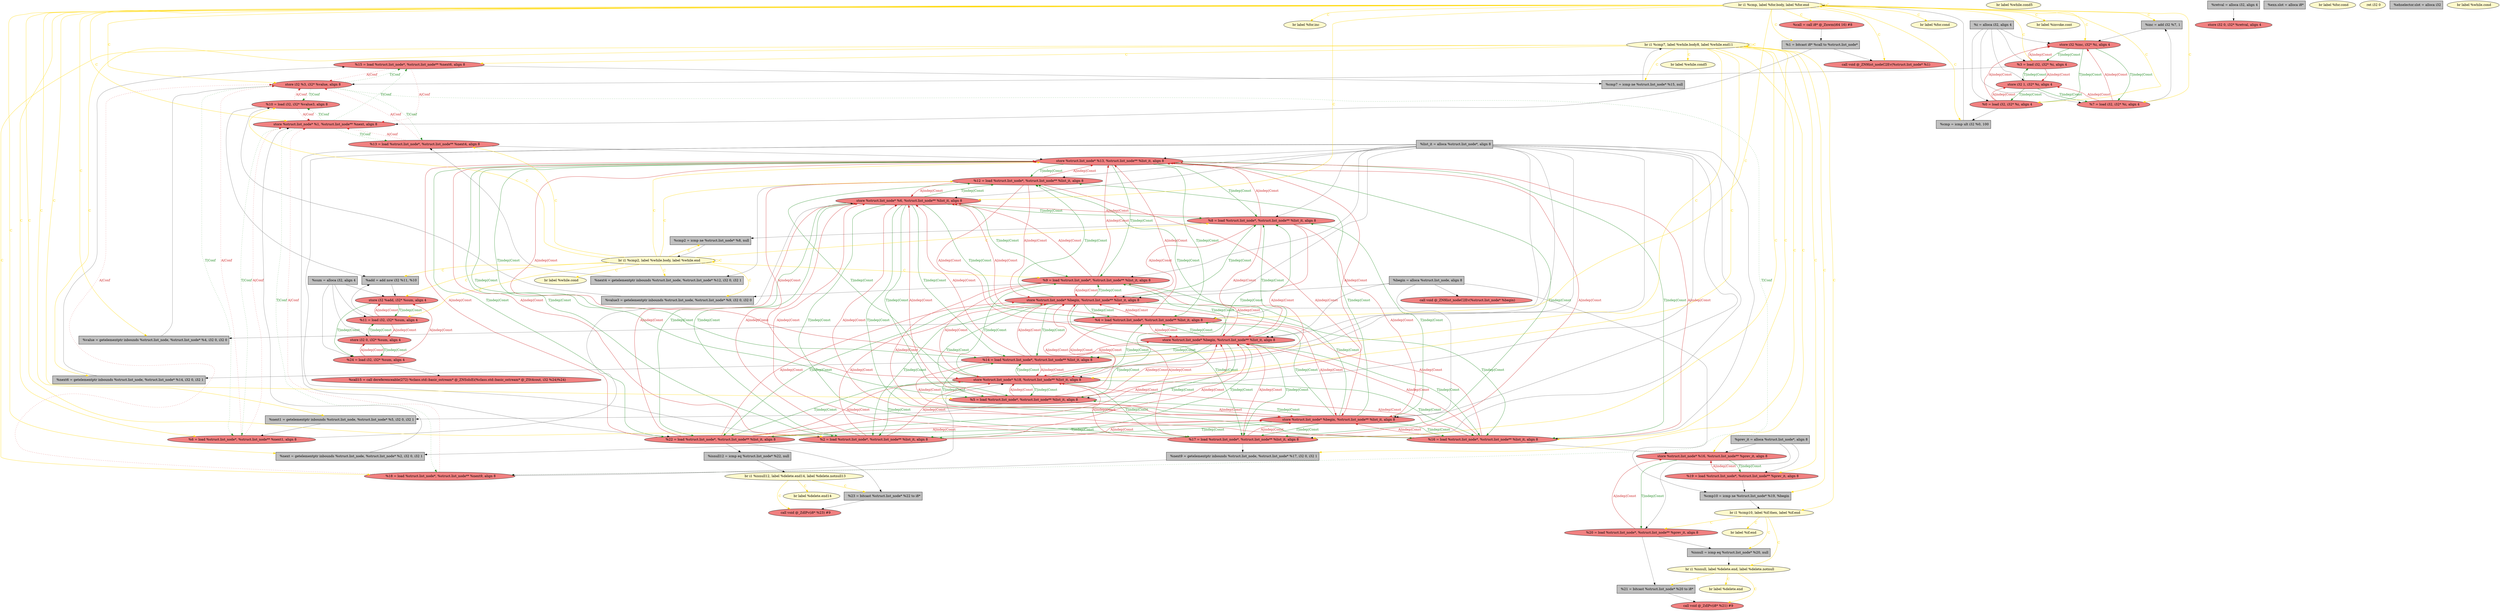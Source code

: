 
digraph G {


node100 [fillcolor=lemonchiffon,label="  br i1 %cmp7, label %while.body8, label %while.end11",shape=ellipse,style=filled ]
node97 [fillcolor=lightcoral,label="  %15 = load %struct.list_node*, %struct.list_node** %next6, align 8",shape=ellipse,style=filled ]
node99 [fillcolor=lightcoral,label="  %11 = load i32, i32* %sum, align 4",shape=ellipse,style=filled ]
node96 [fillcolor=lemonchiffon,label="  br label %delete.end",shape=ellipse,style=filled ]
node95 [fillcolor=lemonchiffon,label="  br label %while.cond5",shape=ellipse,style=filled ]
node93 [fillcolor=lightcoral,label="  store %struct.list_node* %16, %struct.list_node** %prev_it, align 8",shape=ellipse,style=filled ]
node46 [fillcolor=lightcoral,label="  %call = call i8* @_Znwm(i64 16) #8",shape=ellipse,style=filled ]
node34 [fillcolor=grey,label="  %value = getelementptr inbounds %struct.list_node, %struct.list_node* %4, i32 0, i32 0",shape=rectangle,style=filled ]
node56 [fillcolor=lightcoral,label="  %6 = load %struct.list_node*, %struct.list_node** %next1, align 8",shape=ellipse,style=filled ]
node42 [fillcolor=lightcoral,label="  store %struct.list_node* %6, %struct.list_node** %list_it, align 8",shape=ellipse,style=filled ]
node32 [fillcolor=grey,label="  %retval = alloca i32, align 4",shape=rectangle,style=filled ]
node68 [fillcolor=lightcoral,label="  call void @_ZN9list_nodeC2Ev(%struct.list_node* %begin)",shape=ellipse,style=filled ]
node38 [fillcolor=grey,label="  %1 = bitcast i8* %call to %struct.list_node*",shape=rectangle,style=filled ]
node33 [fillcolor=grey,label="  %21 = bitcast %struct.list_node* %20 to i8*",shape=rectangle,style=filled ]
node53 [fillcolor=grey,label="  %23 = bitcast %struct.list_node* %22 to i8*",shape=rectangle,style=filled ]
node43 [fillcolor=lightcoral,label="  store %struct.list_node* %18, %struct.list_node** %list_it, align 8",shape=ellipse,style=filled ]
node40 [fillcolor=lightcoral,label="  %18 = load %struct.list_node*, %struct.list_node** %next9, align 8",shape=ellipse,style=filled ]
node41 [fillcolor=lightcoral,label="  %12 = load %struct.list_node*, %struct.list_node** %list_it, align 8",shape=ellipse,style=filled ]
node62 [fillcolor=grey,label="  %list_it = alloca %struct.list_node*, align 8",shape=rectangle,style=filled ]
node50 [fillcolor=lemonchiffon,label="  br label %delete.end14",shape=ellipse,style=filled ]
node22 [fillcolor=grey,label="  %inc = add i32 %7, 1",shape=rectangle,style=filled ]
node57 [fillcolor=lemonchiffon,label="  br label %for.inc",shape=ellipse,style=filled ]
node24 [fillcolor=grey,label="  %exn.slot = alloca i8*",shape=rectangle,style=filled ]
node18 [fillcolor=grey,label="  %isnull = icmp eq %struct.list_node* %20, null",shape=rectangle,style=filled ]
node39 [fillcolor=lemonchiffon,label="  br label %if.end",shape=ellipse,style=filled ]
node45 [fillcolor=lightcoral,label="  store i32 %3, i32* %value, align 8",shape=ellipse,style=filled ]
node31 [fillcolor=grey,label="  %i = alloca i32, align 4",shape=rectangle,style=filled ]
node17 [fillcolor=lemonchiffon,label="  br i1 %isnull, label %delete.end, label %delete.notnull",shape=ellipse,style=filled ]
node72 [fillcolor=lemonchiffon,label="  br label %for.cond",shape=ellipse,style=filled ]
node92 [fillcolor=lightcoral,label="  store %struct.list_node* %begin, %struct.list_node** %list_it, align 8",shape=ellipse,style=filled ]
node70 [fillcolor=lightcoral,label="  store i32 %add, i32* %sum, align 4",shape=ellipse,style=filled ]
node36 [fillcolor=grey,label="  %cmp = icmp ult i32 %0, 100",shape=rectangle,style=filled ]
node52 [fillcolor=lemonchiffon,label="  ret i32 0",shape=ellipse,style=filled ]
node20 [fillcolor=grey,label="  %next9 = getelementptr inbounds %struct.list_node, %struct.list_node* %17, i32 0, i32 1",shape=rectangle,style=filled ]
node26 [fillcolor=grey,label="  %prev_it = alloca %struct.list_node*, align 8",shape=rectangle,style=filled ]
node29 [fillcolor=lightcoral,label="  %3 = load i32, i32* %i, align 4",shape=ellipse,style=filled ]
node35 [fillcolor=grey,label="  %ehselector.slot = alloca i32",shape=rectangle,style=filled ]
node49 [fillcolor=grey,label="  %next1 = getelementptr inbounds %struct.list_node, %struct.list_node* %5, i32 0, i32 1",shape=rectangle,style=filled ]
node64 [fillcolor=lightcoral,label="  call void @_ZdlPv(i8* %21) #9",shape=ellipse,style=filled ]
node73 [fillcolor=lightcoral,label="  store i32 1, i32* %i, align 4",shape=ellipse,style=filled ]
node89 [fillcolor=lightcoral,label="  %13 = load %struct.list_node*, %struct.list_node** %next4, align 8",shape=ellipse,style=filled ]
node15 [fillcolor=lemonchiffon,label="  br label %while.cond5",shape=ellipse,style=filled ]
node16 [fillcolor=grey,label="  %isnull12 = icmp eq %struct.list_node* %22, null",shape=rectangle,style=filled ]
node27 [fillcolor=lightcoral,label="  store %struct.list_node* %begin, %struct.list_node** %list_it, align 8",shape=ellipse,style=filled ]
node28 [fillcolor=lightcoral,label="  %7 = load i32, i32* %i, align 4",shape=ellipse,style=filled ]
node30 [fillcolor=grey,label="  %next6 = getelementptr inbounds %struct.list_node, %struct.list_node* %14, i32 0, i32 1",shape=rectangle,style=filled ]
node37 [fillcolor=grey,label="  %value3 = getelementptr inbounds %struct.list_node, %struct.list_node* %9, i32 0, i32 0",shape=rectangle,style=filled ]
node51 [fillcolor=lightcoral,label="  store %struct.list_node* %1, %struct.list_node** %next, align 8",shape=ellipse,style=filled ]
node47 [fillcolor=lightcoral,label="  call void @_ZN9list_nodeC2Ev(%struct.list_node* %1)",shape=ellipse,style=filled ]
node91 [fillcolor=lightcoral,label="  store %struct.list_node* %13, %struct.list_node** %list_it, align 8",shape=ellipse,style=filled ]
node85 [fillcolor=lightcoral,label="  %call15 = call dereferenceable(272) %class.std::basic_ostream* @_ZNSolsEi(%class.std::basic_ostream* @_ZSt4cout, i32 %24)%24)",shape=ellipse,style=filled ]
node55 [fillcolor=lightcoral,label="  call void @_ZdlPv(i8* %23) #9",shape=ellipse,style=filled ]
node58 [fillcolor=lightcoral,label="  %9 = load %struct.list_node*, %struct.list_node** %list_it, align 8",shape=ellipse,style=filled ]
node59 [fillcolor=lemonchiffon,label="  br label %for.cond",shape=ellipse,style=filled ]
node60 [fillcolor=lemonchiffon,label="  br i1 %cmp2, label %while.body, label %while.end",shape=ellipse,style=filled ]
node19 [fillcolor=lightcoral,label="  %24 = load i32, i32* %sum, align 4",shape=ellipse,style=filled ]
node63 [fillcolor=lightcoral,label="  %20 = load %struct.list_node*, %struct.list_node** %prev_it, align 8",shape=ellipse,style=filled ]
node76 [fillcolor=lemonchiffon,label="  br label %while.cond",shape=ellipse,style=filled ]
node65 [fillcolor=grey,label="  %begin = alloca %struct.list_node, align 8",shape=rectangle,style=filled ]
node44 [fillcolor=grey,label="  %next = getelementptr inbounds %struct.list_node, %struct.list_node* %2, i32 0, i32 1",shape=rectangle,style=filled ]
node66 [fillcolor=lightcoral,label="  store %struct.list_node* %begin, %struct.list_node** %list_it, align 8",shape=ellipse,style=filled ]
node21 [fillcolor=grey,label="  %cmp10 = icmp ne %struct.list_node* %19, %begin",shape=rectangle,style=filled ]
node25 [fillcolor=lightcoral,label="  store i32 %inc, i32* %i, align 4",shape=ellipse,style=filled ]
node69 [fillcolor=lightcoral,label="  %0 = load i32, i32* %i, align 4",shape=ellipse,style=filled ]
node94 [fillcolor=lemonchiffon,label="  br label %invoke.cont",shape=ellipse,style=filled ]
node81 [fillcolor=lemonchiffon,label="  br i1 %cmp10, label %if.then, label %if.end",shape=ellipse,style=filled ]
node98 [fillcolor=grey,label="  %cmp7 = icmp ne %struct.list_node* %15, null",shape=rectangle,style=filled ]
node71 [fillcolor=lightcoral,label="  store i32 0, i32* %retval, align 4",shape=ellipse,style=filled ]
node61 [fillcolor=grey,label="  %sum = alloca i32, align 4",shape=rectangle,style=filled ]
node74 [fillcolor=lightcoral,label="  %2 = load %struct.list_node*, %struct.list_node** %list_it, align 8",shape=ellipse,style=filled ]
node75 [fillcolor=lightcoral,label="  %22 = load %struct.list_node*, %struct.list_node** %list_it, align 8",shape=ellipse,style=filled ]
node86 [fillcolor=grey,label="  %cmp2 = icmp ne %struct.list_node* %8, null",shape=rectangle,style=filled ]
node90 [fillcolor=lightcoral,label="  %10 = load i32, i32* %value3, align 8",shape=ellipse,style=filled ]
node77 [fillcolor=lemonchiffon,label="  br label %while.cond",shape=ellipse,style=filled ]
node78 [fillcolor=lightcoral,label="  %17 = load %struct.list_node*, %struct.list_node** %list_it, align 8",shape=ellipse,style=filled ]
node54 [fillcolor=lightcoral,label="  %16 = load %struct.list_node*, %struct.list_node** %list_it, align 8",shape=ellipse,style=filled ]
node79 [fillcolor=lemonchiffon,label="  br i1 %cmp, label %for.body, label %for.end",shape=ellipse,style=filled ]
node67 [fillcolor=lightcoral,label="  %5 = load %struct.list_node*, %struct.list_node** %list_it, align 8",shape=ellipse,style=filled ]
node80 [fillcolor=lightcoral,label="  store i32 0, i32* %sum, align 4",shape=ellipse,style=filled ]
node82 [fillcolor=lightcoral,label="  %14 = load %struct.list_node*, %struct.list_node** %list_it, align 8",shape=ellipse,style=filled ]
node23 [fillcolor=lightcoral,label="  %19 = load %struct.list_node*, %struct.list_node** %prev_it, align 8",shape=ellipse,style=filled ]
node83 [fillcolor=lightcoral,label="  %4 = load %struct.list_node*, %struct.list_node** %list_it, align 8",shape=ellipse,style=filled ]
node84 [fillcolor=lightcoral,label="  %8 = load %struct.list_node*, %struct.list_node** %list_it, align 8",shape=ellipse,style=filled ]
node87 [fillcolor=grey,label="  %next4 = getelementptr inbounds %struct.list_node, %struct.list_node* %12, i32 0, i32 1",shape=rectangle,style=filled ]
node48 [fillcolor=lemonchiffon,label="  br i1 %isnull12, label %delete.end14, label %delete.notnull13",shape=ellipse,style=filled ]
node88 [fillcolor=grey,label="  %add = add nsw i32 %11, %10",shape=rectangle,style=filled ]

node25->node69 [style=solid,color=forestgreen,label="T|indep|Const",penwidth=1.0,fontcolor=forestgreen ]
node42->node82 [style=solid,color=forestgreen,label="T|indep|Const",penwidth=1.0,fontcolor=forestgreen ]
node82->node42 [style=solid,color=firebrick3,label="A|indep|Const",penwidth=1.0,fontcolor=firebrick3 ]
node91->node83 [style=solid,color=forestgreen,label="T|indep|Const",penwidth=1.0,fontcolor=forestgreen ]
node43->node84 [style=solid,color=forestgreen,label="T|indep|Const",penwidth=1.0,fontcolor=forestgreen ]
node74->node91 [style=solid,color=firebrick3,label="A|indep|Const",penwidth=1.0,fontcolor=firebrick3 ]
node99->node80 [style=solid,color=firebrick3,label="A|indep|Const",penwidth=1.0,fontcolor=firebrick3 ]
node56->node51 [style=dotted,color=firebrick3,label="A|Conf",penwidth=1.0,fontcolor=firebrick3 ]
node51->node89 [style=dotted,color=forestgreen,label="T|Conf",penwidth=1.0,fontcolor=forestgreen ]
node51->node97 [style=dotted,color=forestgreen,label="T|Conf",penwidth=1.0,fontcolor=forestgreen ]
node26->node63 [style=solid,color=black,label="",penwidth=0.5,fontcolor=black ]
node83->node92 [style=solid,color=firebrick3,label="A|indep|Const",penwidth=1.0,fontcolor=firebrick3 ]
node92->node83 [style=solid,color=forestgreen,label="T|indep|Const",penwidth=1.0,fontcolor=forestgreen ]
node66->node78 [style=solid,color=forestgreen,label="T|indep|Const",penwidth=1.0,fontcolor=forestgreen ]
node78->node66 [style=solid,color=firebrick3,label="A|indep|Const",penwidth=1.0,fontcolor=firebrick3 ]
node84->node91 [style=solid,color=firebrick3,label="A|indep|Const",penwidth=1.0,fontcolor=firebrick3 ]
node25->node29 [style=solid,color=forestgreen,label="T|indep|Const",penwidth=1.0,fontcolor=forestgreen ]
node83->node43 [style=solid,color=firebrick3,label="A|indep|Const",penwidth=1.0,fontcolor=firebrick3 ]
node54->node93 [style=solid,color=black,label="",penwidth=0.5,fontcolor=black ]
node91->node84 [style=solid,color=forestgreen,label="T|indep|Const",penwidth=1.0,fontcolor=forestgreen ]
node79->node83 [style=solid,color=gold,label="C",penwidth=1.0,fontcolor=gold ]
node19->node70 [style=solid,color=firebrick3,label="A|indep|Const",penwidth=1.0,fontcolor=firebrick3 ]
node62->node54 [style=solid,color=black,label="",penwidth=0.5,fontcolor=black ]
node43->node83 [style=solid,color=forestgreen,label="T|indep|Const",penwidth=1.0,fontcolor=forestgreen ]
node40->node51 [style=dotted,color=firebrick3,label="A|Conf",penwidth=1.0,fontcolor=firebrick3 ]
node91->node54 [style=solid,color=forestgreen,label="T|indep|Const",penwidth=1.0,fontcolor=forestgreen ]
node91->node78 [style=solid,color=forestgreen,label="T|indep|Const",penwidth=1.0,fontcolor=forestgreen ]
node92->node54 [style=solid,color=forestgreen,label="T|indep|Const",penwidth=1.0,fontcolor=forestgreen ]
node97->node51 [style=dotted,color=firebrick3,label="A|Conf",penwidth=1.0,fontcolor=firebrick3 ]
node51->node90 [style=dotted,color=forestgreen,label="T|Conf",penwidth=1.0,fontcolor=forestgreen ]
node90->node51 [style=dotted,color=firebrick3,label="A|Conf",penwidth=1.0,fontcolor=firebrick3 ]
node43->node58 [style=solid,color=forestgreen,label="T|indep|Const",penwidth=1.0,fontcolor=forestgreen ]
node31->node29 [style=solid,color=black,label="",penwidth=0.5,fontcolor=black ]
node89->node45 [style=dotted,color=firebrick3,label="A|Conf",penwidth=1.0,fontcolor=firebrick3 ]
node40->node43 [style=solid,color=black,label="",penwidth=0.5,fontcolor=black ]
node31->node28 [style=solid,color=black,label="",penwidth=0.5,fontcolor=black ]
node60->node91 [style=solid,color=gold,label="C",penwidth=1.0,fontcolor=gold ]
node27->node75 [style=solid,color=forestgreen,label="T|indep|Const",penwidth=1.0,fontcolor=forestgreen ]
node75->node27 [style=solid,color=firebrick3,label="A|indep|Const",penwidth=1.0,fontcolor=firebrick3 ]
node80->node99 [style=solid,color=forestgreen,label="T|indep|Const",penwidth=1.0,fontcolor=forestgreen ]
node56->node42 [style=solid,color=black,label="",penwidth=0.5,fontcolor=black ]
node45->node89 [style=dotted,color=forestgreen,label="T|Conf",penwidth=1.0,fontcolor=forestgreen ]
node97->node98 [style=solid,color=black,label="",penwidth=0.5,fontcolor=black ]
node60->node90 [style=solid,color=gold,label="C",penwidth=1.0,fontcolor=gold ]
node83->node27 [style=solid,color=firebrick3,label="A|indep|Const",penwidth=1.0,fontcolor=firebrick3 ]
node62->node43 [style=solid,color=black,label="",penwidth=0.5,fontcolor=black ]
node34->node45 [style=solid,color=black,label="",penwidth=0.5,fontcolor=black ]
node44->node51 [style=solid,color=black,label="",penwidth=0.5,fontcolor=black ]
node28->node25 [style=solid,color=firebrick3,label="A|indep|Const",penwidth=1.0,fontcolor=firebrick3 ]
node89->node51 [style=dotted,color=firebrick3,label="A|Conf",penwidth=1.0,fontcolor=firebrick3 ]
node25->node28 [style=solid,color=forestgreen,label="T|indep|Const",penwidth=1.0,fontcolor=forestgreen ]
node49->node56 [style=solid,color=black,label="",penwidth=0.5,fontcolor=black ]
node92->node58 [style=solid,color=forestgreen,label="T|indep|Const",penwidth=1.0,fontcolor=forestgreen ]
node42->node54 [style=solid,color=forestgreen,label="T|indep|Const",penwidth=1.0,fontcolor=forestgreen ]
node91->node82 [style=solid,color=forestgreen,label="T|indep|Const",penwidth=1.0,fontcolor=forestgreen ]
node62->node92 [style=solid,color=black,label="",penwidth=0.5,fontcolor=black ]
node62->node84 [style=solid,color=black,label="",penwidth=0.5,fontcolor=black ]
node82->node30 [style=solid,color=black,label="",penwidth=0.5,fontcolor=black ]
node78->node20 [style=solid,color=black,label="",penwidth=0.5,fontcolor=black ]
node87->node89 [style=solid,color=black,label="",penwidth=0.5,fontcolor=black ]
node48->node53 [style=solid,color=gold,label="C",penwidth=1.0,fontcolor=gold ]
node84->node27 [style=solid,color=firebrick3,label="A|indep|Const",penwidth=1.0,fontcolor=firebrick3 ]
node27->node84 [style=solid,color=forestgreen,label="T|indep|Const",penwidth=1.0,fontcolor=forestgreen ]
node67->node27 [style=solid,color=firebrick3,label="A|indep|Const",penwidth=1.0,fontcolor=firebrick3 ]
node19->node85 [style=solid,color=black,label="",penwidth=0.5,fontcolor=black ]
node82->node91 [style=solid,color=firebrick3,label="A|indep|Const",penwidth=1.0,fontcolor=firebrick3 ]
node62->node66 [style=solid,color=black,label="",penwidth=0.5,fontcolor=black ]
node30->node97 [style=solid,color=black,label="",penwidth=0.5,fontcolor=black ]
node89->node91 [style=solid,color=black,label="",penwidth=0.5,fontcolor=black ]
node27->node74 [style=solid,color=forestgreen,label="T|indep|Const",penwidth=1.0,fontcolor=forestgreen ]
node100->node93 [style=solid,color=gold,label="C",penwidth=1.0,fontcolor=gold ]
node38->node51 [style=solid,color=black,label="",penwidth=0.5,fontcolor=black ]
node60->node86 [style=solid,color=gold,label="C",penwidth=1.0,fontcolor=gold ]
node27->node82 [style=solid,color=forestgreen,label="T|indep|Const",penwidth=1.0,fontcolor=forestgreen ]
node82->node27 [style=solid,color=firebrick3,label="A|indep|Const",penwidth=1.0,fontcolor=firebrick3 ]
node83->node42 [style=solid,color=firebrick3,label="A|indep|Const",penwidth=1.0,fontcolor=firebrick3 ]
node67->node66 [style=solid,color=firebrick3,label="A|indep|Const",penwidth=1.0,fontcolor=firebrick3 ]
node23->node21 [style=solid,color=black,label="",penwidth=0.5,fontcolor=black ]
node66->node67 [style=solid,color=forestgreen,label="T|indep|Const",penwidth=1.0,fontcolor=forestgreen ]
node65->node21 [style=solid,color=black,label="",penwidth=0.5,fontcolor=black ]
node62->node58 [style=solid,color=black,label="",penwidth=0.5,fontcolor=black ]
node79->node51 [style=solid,color=gold,label="C",penwidth=1.0,fontcolor=gold ]
node62->node82 [style=solid,color=black,label="",penwidth=0.5,fontcolor=black ]
node62->node91 [style=solid,color=black,label="",penwidth=0.5,fontcolor=black ]
node66->node75 [style=solid,color=forestgreen,label="T|indep|Const",penwidth=1.0,fontcolor=forestgreen ]
node75->node66 [style=solid,color=firebrick3,label="A|indep|Const",penwidth=1.0,fontcolor=firebrick3 ]
node78->node91 [style=solid,color=firebrick3,label="A|indep|Const",penwidth=1.0,fontcolor=firebrick3 ]
node90->node45 [style=dotted,color=firebrick3,label="A|Conf",penwidth=1.0,fontcolor=firebrick3 ]
node99->node70 [style=solid,color=firebrick3,label="A|indep|Const",penwidth=1.0,fontcolor=firebrick3 ]
node75->node43 [style=solid,color=firebrick3,label="A|indep|Const",penwidth=1.0,fontcolor=firebrick3 ]
node58->node43 [style=solid,color=firebrick3,label="A|indep|Const",penwidth=1.0,fontcolor=firebrick3 ]
node84->node86 [style=solid,color=black,label="",penwidth=0.5,fontcolor=black ]
node97->node45 [style=dotted,color=firebrick3,label="A|Conf",penwidth=1.0,fontcolor=firebrick3 ]
node75->node91 [style=solid,color=firebrick3,label="A|indep|Const",penwidth=1.0,fontcolor=firebrick3 ]
node91->node67 [style=solid,color=forestgreen,label="T|indep|Const",penwidth=1.0,fontcolor=forestgreen ]
node53->node55 [style=solid,color=black,label="",penwidth=0.5,fontcolor=black ]
node79->node74 [style=solid,color=gold,label="C",penwidth=1.0,fontcolor=gold ]
node17->node96 [style=solid,color=gold,label="C",penwidth=1.0,fontcolor=gold ]
node100->node40 [style=solid,color=gold,label="C",penwidth=1.0,fontcolor=gold ]
node67->node91 [style=solid,color=firebrick3,label="A|indep|Const",penwidth=1.0,fontcolor=firebrick3 ]
node79->node47 [style=solid,color=gold,label="C",penwidth=1.0,fontcolor=gold ]
node41->node91 [style=solid,color=firebrick3,label="A|indep|Const",penwidth=1.0,fontcolor=firebrick3 ]
node60->node58 [style=solid,color=gold,label="C",penwidth=1.0,fontcolor=gold ]
node58->node66 [style=solid,color=firebrick3,label="A|indep|Const",penwidth=1.0,fontcolor=firebrick3 ]
node66->node74 [style=solid,color=forestgreen,label="T|indep|Const",penwidth=1.0,fontcolor=forestgreen ]
node62->node27 [style=solid,color=black,label="",penwidth=0.5,fontcolor=black ]
node69->node36 [style=solid,color=black,label="",penwidth=0.5,fontcolor=black ]
node32->node71 [style=solid,color=black,label="",penwidth=0.5,fontcolor=black ]
node61->node70 [style=solid,color=black,label="",penwidth=0.5,fontcolor=black ]
node54->node66 [style=solid,color=firebrick3,label="A|indep|Const",penwidth=1.0,fontcolor=firebrick3 ]
node37->node90 [style=solid,color=black,label="",penwidth=0.5,fontcolor=black ]
node17->node33 [style=solid,color=gold,label="C",penwidth=1.0,fontcolor=gold ]
node66->node54 [style=solid,color=forestgreen,label="T|indep|Const",penwidth=1.0,fontcolor=forestgreen ]
node60->node84 [style=solid,color=gold,label="C",penwidth=1.0,fontcolor=gold ]
node82->node66 [style=solid,color=firebrick3,label="A|indep|Const",penwidth=1.0,fontcolor=firebrick3 ]
node19->node80 [style=solid,color=firebrick3,label="A|indep|Const",penwidth=1.0,fontcolor=firebrick3 ]
node65->node66 [style=solid,color=black,label="",penwidth=0.5,fontcolor=black ]
node92->node41 [style=solid,color=forestgreen,label="T|indep|Const",penwidth=1.0,fontcolor=forestgreen ]
node42->node58 [style=solid,color=forestgreen,label="T|indep|Const",penwidth=1.0,fontcolor=forestgreen ]
node86->node60 [style=solid,color=black,label="",penwidth=0.5,fontcolor=black ]
node45->node97 [style=dotted,color=forestgreen,label="T|Conf",penwidth=1.0,fontcolor=forestgreen ]
node100->node43 [style=solid,color=gold,label="C",penwidth=1.0,fontcolor=gold ]
node84->node42 [style=solid,color=firebrick3,label="A|indep|Const",penwidth=1.0,fontcolor=firebrick3 ]
node42->node75 [style=solid,color=forestgreen,label="T|indep|Const",penwidth=1.0,fontcolor=forestgreen ]
node41->node87 [style=solid,color=black,label="",penwidth=0.5,fontcolor=black ]
node48->node55 [style=solid,color=gold,label="C",penwidth=1.0,fontcolor=gold ]
node70->node99 [style=solid,color=forestgreen,label="T|indep|Const",penwidth=1.0,fontcolor=forestgreen ]
node100->node78 [style=solid,color=gold,label="C",penwidth=1.0,fontcolor=gold ]
node79->node59 [style=solid,color=gold,label="C",penwidth=1.0,fontcolor=gold ]
node22->node25 [style=solid,color=black,label="",penwidth=0.5,fontcolor=black ]
node79->node57 [style=solid,color=gold,label="C",penwidth=1.0,fontcolor=gold ]
node73->node69 [style=solid,color=forestgreen,label="T|indep|Const",penwidth=1.0,fontcolor=forestgreen ]
node63->node93 [style=solid,color=firebrick3,label="A|indep|Const",penwidth=1.0,fontcolor=firebrick3 ]
node60->node99 [style=solid,color=gold,label="C",penwidth=1.0,fontcolor=gold ]
node81->node17 [style=solid,color=gold,label="C",penwidth=1.0,fontcolor=gold ]
node92->node78 [style=solid,color=forestgreen,label="T|indep|Const",penwidth=1.0,fontcolor=forestgreen ]
node48->node50 [style=solid,color=gold,label="C",penwidth=1.0,fontcolor=gold ]
node100->node23 [style=solid,color=gold,label="C",penwidth=1.0,fontcolor=gold ]
node60->node89 [style=solid,color=gold,label="C",penwidth=1.0,fontcolor=gold ]
node62->node83 [style=solid,color=black,label="",penwidth=0.5,fontcolor=black ]
node73->node28 [style=solid,color=forestgreen,label="T|indep|Const",penwidth=1.0,fontcolor=forestgreen ]
node54->node27 [style=solid,color=firebrick3,label="A|indep|Const",penwidth=1.0,fontcolor=firebrick3 ]
node60->node60 [style=solid,color=gold,label="C",penwidth=1.0,fontcolor=gold ]
node51->node56 [style=dotted,color=forestgreen,label="T|Conf",penwidth=1.0,fontcolor=forestgreen ]
node81->node18 [style=solid,color=gold,label="C",penwidth=1.0,fontcolor=gold ]
node82->node43 [style=solid,color=firebrick3,label="A|indep|Const",penwidth=1.0,fontcolor=firebrick3 ]
node54->node42 [style=solid,color=firebrick3,label="A|indep|Const",penwidth=1.0,fontcolor=firebrick3 ]
node79->node28 [style=solid,color=gold,label="C",penwidth=1.0,fontcolor=gold ]
node79->node79 [style=solid,color=gold,label="C",penwidth=1.0,fontcolor=gold ]
node38->node47 [style=solid,color=black,label="",penwidth=0.5,fontcolor=black ]
node43->node67 [style=solid,color=forestgreen,label="T|indep|Const",penwidth=1.0,fontcolor=forestgreen ]
node79->node42 [style=solid,color=gold,label="C",penwidth=1.0,fontcolor=gold ]
node17->node64 [style=solid,color=gold,label="C",penwidth=1.0,fontcolor=gold ]
node84->node43 [style=solid,color=firebrick3,label="A|indep|Const",penwidth=1.0,fontcolor=firebrick3 ]
node79->node34 [style=solid,color=gold,label="C",penwidth=1.0,fontcolor=gold ]
node40->node45 [style=dotted,color=firebrick3,label="A|Conf",penwidth=1.0,fontcolor=firebrick3 ]
node26->node93 [style=solid,color=black,label="",penwidth=0.5,fontcolor=black ]
node42->node83 [style=solid,color=forestgreen,label="T|indep|Const",penwidth=1.0,fontcolor=forestgreen ]
node79->node49 [style=solid,color=gold,label="C",penwidth=1.0,fontcolor=gold ]
node45->node40 [style=dotted,color=forestgreen,label="T|Conf",penwidth=1.0,fontcolor=forestgreen ]
node81->node63 [style=solid,color=gold,label="C",penwidth=1.0,fontcolor=gold ]
node79->node69 [style=solid,color=gold,label="C",penwidth=1.0,fontcolor=gold ]
node100->node97 [style=solid,color=gold,label="C",penwidth=1.0,fontcolor=gold ]
node58->node37 [style=solid,color=black,label="",penwidth=0.5,fontcolor=black ]
node92->node84 [style=solid,color=forestgreen,label="T|indep|Const",penwidth=1.0,fontcolor=forestgreen ]
node78->node92 [style=solid,color=firebrick3,label="A|indep|Const",penwidth=1.0,fontcolor=firebrick3 ]
node81->node39 [style=solid,color=gold,label="C",penwidth=1.0,fontcolor=gold ]
node100->node100 [style=solid,color=gold,label="C",penwidth=1.0,fontcolor=gold ]
node16->node48 [style=solid,color=black,label="",penwidth=0.5,fontcolor=black ]
node73->node29 [style=solid,color=forestgreen,label="T|indep|Const",penwidth=1.0,fontcolor=forestgreen ]
node70->node19 [style=solid,color=forestgreen,label="T|indep|Const",penwidth=1.0,fontcolor=forestgreen ]
node66->node84 [style=solid,color=forestgreen,label="T|indep|Const",penwidth=1.0,fontcolor=forestgreen ]
node67->node92 [style=solid,color=firebrick3,label="A|indep|Const",penwidth=1.0,fontcolor=firebrick3 ]
node83->node66 [style=solid,color=firebrick3,label="A|indep|Const",penwidth=1.0,fontcolor=firebrick3 ]
node60->node37 [style=solid,color=gold,label="C",penwidth=1.0,fontcolor=gold ]
node92->node67 [style=solid,color=forestgreen,label="T|indep|Const",penwidth=1.0,fontcolor=forestgreen ]
node79->node56 [style=solid,color=gold,label="C",penwidth=1.0,fontcolor=gold ]
node91->node41 [style=solid,color=forestgreen,label="T|indep|Const",penwidth=1.0,fontcolor=forestgreen ]
node74->node66 [style=solid,color=firebrick3,label="A|indep|Const",penwidth=1.0,fontcolor=firebrick3 ]
node66->node58 [style=solid,color=forestgreen,label="T|indep|Const",penwidth=1.0,fontcolor=forestgreen ]
node65->node68 [style=solid,color=black,label="",penwidth=0.5,fontcolor=black ]
node91->node74 [style=solid,color=forestgreen,label="T|indep|Const",penwidth=1.0,fontcolor=forestgreen ]
node92->node74 [style=solid,color=forestgreen,label="T|indep|Const",penwidth=1.0,fontcolor=forestgreen ]
node69->node73 [style=solid,color=firebrick3,label="A|indep|Const",penwidth=1.0,fontcolor=firebrick3 ]
node66->node82 [style=solid,color=forestgreen,label="T|indep|Const",penwidth=1.0,fontcolor=forestgreen ]
node41->node66 [style=solid,color=firebrick3,label="A|indep|Const",penwidth=1.0,fontcolor=firebrick3 ]
node79->node45 [style=solid,color=gold,label="C",penwidth=1.0,fontcolor=gold ]
node28->node22 [style=solid,color=black,label="",penwidth=0.5,fontcolor=black ]
node20->node40 [style=solid,color=black,label="",penwidth=0.5,fontcolor=black ]
node99->node88 [style=solid,color=black,label="",penwidth=0.5,fontcolor=black ]
node60->node88 [style=solid,color=gold,label="C",penwidth=1.0,fontcolor=gold ]
node60->node70 [style=solid,color=gold,label="C",penwidth=1.0,fontcolor=gold ]
node41->node92 [style=solid,color=firebrick3,label="A|indep|Const",penwidth=1.0,fontcolor=firebrick3 ]
node100->node82 [style=solid,color=gold,label="C",penwidth=1.0,fontcolor=gold ]
node60->node41 [style=solid,color=gold,label="C",penwidth=1.0,fontcolor=gold ]
node79->node38 [style=solid,color=gold,label="C",penwidth=1.0,fontcolor=gold ]
node100->node30 [style=solid,color=gold,label="C",penwidth=1.0,fontcolor=gold ]
node23->node93 [style=solid,color=firebrick3,label="A|indep|Const",penwidth=1.0,fontcolor=firebrick3 ]
node60->node87 [style=solid,color=gold,label="C",penwidth=1.0,fontcolor=gold ]
node69->node25 [style=solid,color=firebrick3,label="A|indep|Const",penwidth=1.0,fontcolor=firebrick3 ]
node78->node42 [style=solid,color=firebrick3,label="A|indep|Const",penwidth=1.0,fontcolor=firebrick3 ]
node100->node15 [style=solid,color=gold,label="C",penwidth=1.0,fontcolor=gold ]
node79->node25 [style=solid,color=gold,label="C",penwidth=1.0,fontcolor=gold ]
node79->node22 [style=solid,color=gold,label="C",penwidth=1.0,fontcolor=gold ]
node74->node43 [style=solid,color=firebrick3,label="A|indep|Const",penwidth=1.0,fontcolor=firebrick3 ]
node84->node92 [style=solid,color=firebrick3,label="A|indep|Const",penwidth=1.0,fontcolor=firebrick3 ]
node58->node42 [style=solid,color=firebrick3,label="A|indep|Const",penwidth=1.0,fontcolor=firebrick3 ]
node74->node44 [style=solid,color=black,label="",penwidth=0.5,fontcolor=black ]
node28->node73 [style=solid,color=firebrick3,label="A|indep|Const",penwidth=1.0,fontcolor=firebrick3 ]
node45->node56 [style=dotted,color=forestgreen,label="T|Conf",penwidth=1.0,fontcolor=forestgreen ]
node79->node67 [style=solid,color=gold,label="C",penwidth=1.0,fontcolor=gold ]
node42->node41 [style=solid,color=forestgreen,label="T|indep|Const",penwidth=1.0,fontcolor=forestgreen ]
node41->node42 [style=solid,color=firebrick3,label="A|indep|Const",penwidth=1.0,fontcolor=firebrick3 ]
node62->node75 [style=solid,color=black,label="",penwidth=0.5,fontcolor=black ]
node27->node58 [style=solid,color=forestgreen,label="T|indep|Const",penwidth=1.0,fontcolor=forestgreen ]
node74->node92 [style=solid,color=firebrick3,label="A|indep|Const",penwidth=1.0,fontcolor=firebrick3 ]
node36->node79 [style=solid,color=black,label="",penwidth=0.5,fontcolor=black ]
node74->node27 [style=solid,color=firebrick3,label="A|indep|Const",penwidth=1.0,fontcolor=firebrick3 ]
node84->node66 [style=solid,color=firebrick3,label="A|indep|Const",penwidth=1.0,fontcolor=firebrick3 ]
node66->node83 [style=solid,color=forestgreen,label="T|indep|Const",penwidth=1.0,fontcolor=forestgreen ]
node45->node90 [style=dotted,color=forestgreen,label="T|Conf",penwidth=1.0,fontcolor=forestgreen ]
node29->node73 [style=solid,color=firebrick3,label="A|indep|Const",penwidth=1.0,fontcolor=firebrick3 ]
node91->node75 [style=solid,color=forestgreen,label="T|indep|Const",penwidth=1.0,fontcolor=forestgreen ]
node62->node78 [style=solid,color=black,label="",penwidth=0.5,fontcolor=black ]
node79->node94 [style=solid,color=gold,label="C",penwidth=1.0,fontcolor=gold ]
node18->node17 [style=solid,color=black,label="",penwidth=0.5,fontcolor=black ]
node83->node34 [style=solid,color=black,label="",penwidth=0.5,fontcolor=black ]
node79->node46 [style=solid,color=gold,label="C",penwidth=1.0,fontcolor=gold ]
node29->node45 [style=solid,color=black,label="",penwidth=0.5,fontcolor=black ]
node60->node77 [style=solid,color=gold,label="C",penwidth=1.0,fontcolor=gold ]
node75->node42 [style=solid,color=firebrick3,label="A|indep|Const",penwidth=1.0,fontcolor=firebrick3 ]
node42->node84 [style=solid,color=forestgreen,label="T|indep|Const",penwidth=1.0,fontcolor=forestgreen ]
node79->node36 [style=solid,color=gold,label="C",penwidth=1.0,fontcolor=gold ]
node26->node23 [style=solid,color=black,label="",penwidth=0.5,fontcolor=black ]
node79->node29 [style=solid,color=gold,label="C",penwidth=1.0,fontcolor=gold ]
node80->node19 [style=solid,color=forestgreen,label="T|indep|Const",penwidth=1.0,fontcolor=forestgreen ]
node62->node41 [style=solid,color=black,label="",penwidth=0.5,fontcolor=black ]
node61->node19 [style=solid,color=black,label="",penwidth=0.5,fontcolor=black ]
node43->node54 [style=solid,color=forestgreen,label="T|indep|Const",penwidth=1.0,fontcolor=forestgreen ]
node54->node43 [style=solid,color=firebrick3,label="A|indep|Const",penwidth=1.0,fontcolor=firebrick3 ]
node31->node25 [style=solid,color=black,label="",penwidth=0.5,fontcolor=black ]
node83->node91 [style=solid,color=firebrick3,label="A|indep|Const",penwidth=1.0,fontcolor=firebrick3 ]
node27->node83 [style=solid,color=forestgreen,label="T|indep|Const",penwidth=1.0,fontcolor=forestgreen ]
node67->node43 [style=solid,color=firebrick3,label="A|indep|Const",penwidth=1.0,fontcolor=firebrick3 ]
node100->node54 [style=solid,color=gold,label="C",penwidth=1.0,fontcolor=gold ]
node67->node49 [style=solid,color=black,label="",penwidth=0.5,fontcolor=black ]
node21->node81 [style=solid,color=black,label="",penwidth=0.5,fontcolor=black ]
node63->node18 [style=solid,color=black,label="",penwidth=0.5,fontcolor=black ]
node33->node64 [style=solid,color=black,label="",penwidth=0.5,fontcolor=black ]
node63->node33 [style=solid,color=black,label="",penwidth=0.5,fontcolor=black ]
node27->node78 [style=solid,color=forestgreen,label="T|indep|Const",penwidth=1.0,fontcolor=forestgreen ]
node46->node38 [style=solid,color=black,label="",penwidth=0.5,fontcolor=black ]
node93->node63 [style=solid,color=forestgreen,label="T|indep|Const",penwidth=1.0,fontcolor=forestgreen ]
node58->node92 [style=solid,color=firebrick3,label="A|indep|Const",penwidth=1.0,fontcolor=firebrick3 ]
node41->node43 [style=solid,color=firebrick3,label="A|indep|Const",penwidth=1.0,fontcolor=firebrick3 ]
node75->node92 [style=solid,color=firebrick3,label="A|indep|Const",penwidth=1.0,fontcolor=firebrick3 ]
node31->node73 [style=solid,color=black,label="",penwidth=0.5,fontcolor=black ]
node78->node27 [style=solid,color=firebrick3,label="A|indep|Const",penwidth=1.0,fontcolor=firebrick3 ]
node58->node27 [style=solid,color=firebrick3,label="A|indep|Const",penwidth=1.0,fontcolor=firebrick3 ]
node100->node20 [style=solid,color=gold,label="C",penwidth=1.0,fontcolor=gold ]
node41->node27 [style=solid,color=firebrick3,label="A|indep|Const",penwidth=1.0,fontcolor=firebrick3 ]
node27->node41 [style=solid,color=forestgreen,label="T|indep|Const",penwidth=1.0,fontcolor=forestgreen ]
node75->node16 [style=solid,color=black,label="",penwidth=0.5,fontcolor=black ]
node29->node25 [style=solid,color=firebrick3,label="A|indep|Const",penwidth=1.0,fontcolor=firebrick3 ]
node61->node80 [style=solid,color=black,label="",penwidth=0.5,fontcolor=black ]
node93->node23 [style=solid,color=forestgreen,label="T|indep|Const",penwidth=1.0,fontcolor=forestgreen ]
node43->node41 [style=solid,color=forestgreen,label="T|indep|Const",penwidth=1.0,fontcolor=forestgreen ]
node54->node92 [style=solid,color=firebrick3,label="A|indep|Const",penwidth=1.0,fontcolor=firebrick3 ]
node62->node67 [style=solid,color=black,label="",penwidth=0.5,fontcolor=black ]
node27->node67 [style=solid,color=forestgreen,label="T|indep|Const",penwidth=1.0,fontcolor=forestgreen ]
node88->node70 [style=solid,color=black,label="",penwidth=0.5,fontcolor=black ]
node67->node42 [style=solid,color=firebrick3,label="A|indep|Const",penwidth=1.0,fontcolor=firebrick3 ]
node62->node42 [style=solid,color=black,label="",penwidth=0.5,fontcolor=black ]
node62->node74 [style=solid,color=black,label="",penwidth=0.5,fontcolor=black ]
node100->node21 [style=solid,color=gold,label="C",penwidth=1.0,fontcolor=gold ]
node43->node82 [style=solid,color=forestgreen,label="T|indep|Const",penwidth=1.0,fontcolor=forestgreen ]
node79->node44 [style=solid,color=gold,label="C",penwidth=1.0,fontcolor=gold ]
node56->node45 [style=dotted,color=firebrick3,label="A|Conf",penwidth=1.0,fontcolor=firebrick3 ]
node92->node75 [style=solid,color=forestgreen,label="T|indep|Const",penwidth=1.0,fontcolor=forestgreen ]
node51->node40 [style=dotted,color=forestgreen,label="T|Conf",penwidth=1.0,fontcolor=forestgreen ]
node42->node74 [style=solid,color=forestgreen,label="T|indep|Const",penwidth=1.0,fontcolor=forestgreen ]
node27->node54 [style=solid,color=forestgreen,label="T|indep|Const",penwidth=1.0,fontcolor=forestgreen ]
node75->node53 [style=solid,color=black,label="",penwidth=0.5,fontcolor=black ]
node31->node69 [style=solid,color=black,label="",penwidth=0.5,fontcolor=black ]
node65->node92 [style=solid,color=black,label="",penwidth=0.5,fontcolor=black ]
node61->node99 [style=solid,color=black,label="",penwidth=0.5,fontcolor=black ]
node54->node91 [style=solid,color=firebrick3,label="A|indep|Const",penwidth=1.0,fontcolor=firebrick3 ]
node98->node100 [style=solid,color=black,label="",penwidth=0.5,fontcolor=black ]
node92->node82 [style=solid,color=forestgreen,label="T|indep|Const",penwidth=1.0,fontcolor=forestgreen ]
node100->node81 [style=solid,color=gold,label="C",penwidth=1.0,fontcolor=gold ]
node66->node41 [style=solid,color=forestgreen,label="T|indep|Const",penwidth=1.0,fontcolor=forestgreen ]
node58->node91 [style=solid,color=firebrick3,label="A|indep|Const",penwidth=1.0,fontcolor=firebrick3 ]
node91->node58 [style=solid,color=forestgreen,label="T|indep|Const",penwidth=1.0,fontcolor=forestgreen ]
node82->node92 [style=solid,color=firebrick3,label="A|indep|Const",penwidth=1.0,fontcolor=firebrick3 ]
node90->node88 [style=solid,color=black,label="",penwidth=0.5,fontcolor=black ]
node43->node74 [style=solid,color=forestgreen,label="T|indep|Const",penwidth=1.0,fontcolor=forestgreen ]
node74->node42 [style=solid,color=firebrick3,label="A|indep|Const",penwidth=1.0,fontcolor=firebrick3 ]
node65->node27 [style=solid,color=black,label="",penwidth=0.5,fontcolor=black ]
node100->node98 [style=solid,color=gold,label="C",penwidth=1.0,fontcolor=gold ]
node42->node67 [style=solid,color=forestgreen,label="T|indep|Const",penwidth=1.0,fontcolor=forestgreen ]
node43->node75 [style=solid,color=forestgreen,label="T|indep|Const",penwidth=1.0,fontcolor=forestgreen ]
node42->node78 [style=solid,color=forestgreen,label="T|indep|Const",penwidth=1.0,fontcolor=forestgreen ]
node78->node43 [style=solid,color=firebrick3,label="A|indep|Const",penwidth=1.0,fontcolor=firebrick3 ]
node43->node78 [style=solid,color=forestgreen,label="T|indep|Const",penwidth=1.0,fontcolor=forestgreen ]


}
